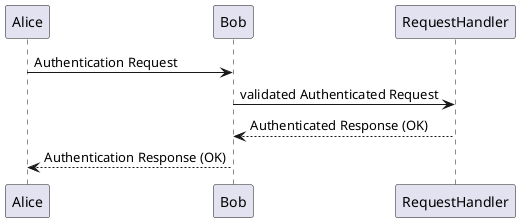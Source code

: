 @startuml

Alice -> Bob: Authentication Request
Bob -> RequestHandler: validated Authenticated Request
RequestHandler --> Bob: Authenticated Response (OK)
Bob --> Alice: Authentication Response (OK)

@enduml
